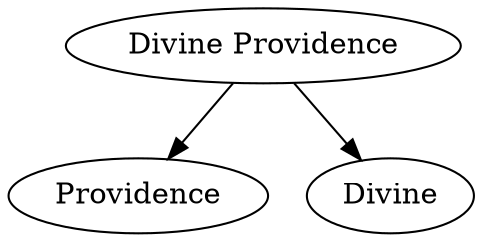 strict digraph "GNE name tree: Divine Providence" {
Providence;
Divine;
"Divine Providence";
"Divine Providence" -> Providence;
"Divine Providence" -> Divine;
}
